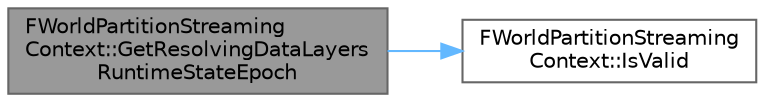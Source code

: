 digraph "FWorldPartitionStreamingContext::GetResolvingDataLayersRuntimeStateEpoch"
{
 // INTERACTIVE_SVG=YES
 // LATEX_PDF_SIZE
  bgcolor="transparent";
  edge [fontname=Helvetica,fontsize=10,labelfontname=Helvetica,labelfontsize=10];
  node [fontname=Helvetica,fontsize=10,shape=box,height=0.2,width=0.4];
  rankdir="LR";
  Node1 [id="Node000001",label="FWorldPartitionStreaming\lContext::GetResolvingDataLayers\lRuntimeStateEpoch",height=0.2,width=0.4,color="gray40", fillcolor="grey60", style="filled", fontcolor="black",tooltip=" "];
  Node1 -> Node2 [id="edge1_Node000001_Node000002",color="steelblue1",style="solid",tooltip=" "];
  Node2 [id="Node000002",label="FWorldPartitionStreaming\lContext::IsValid",height=0.2,width=0.4,color="grey40", fillcolor="white", style="filled",URL="$d8/d43/structFWorldPartitionStreamingContext.html#a9cc1847049e77d01011c7bfcc9bb4461",tooltip=" "];
}
